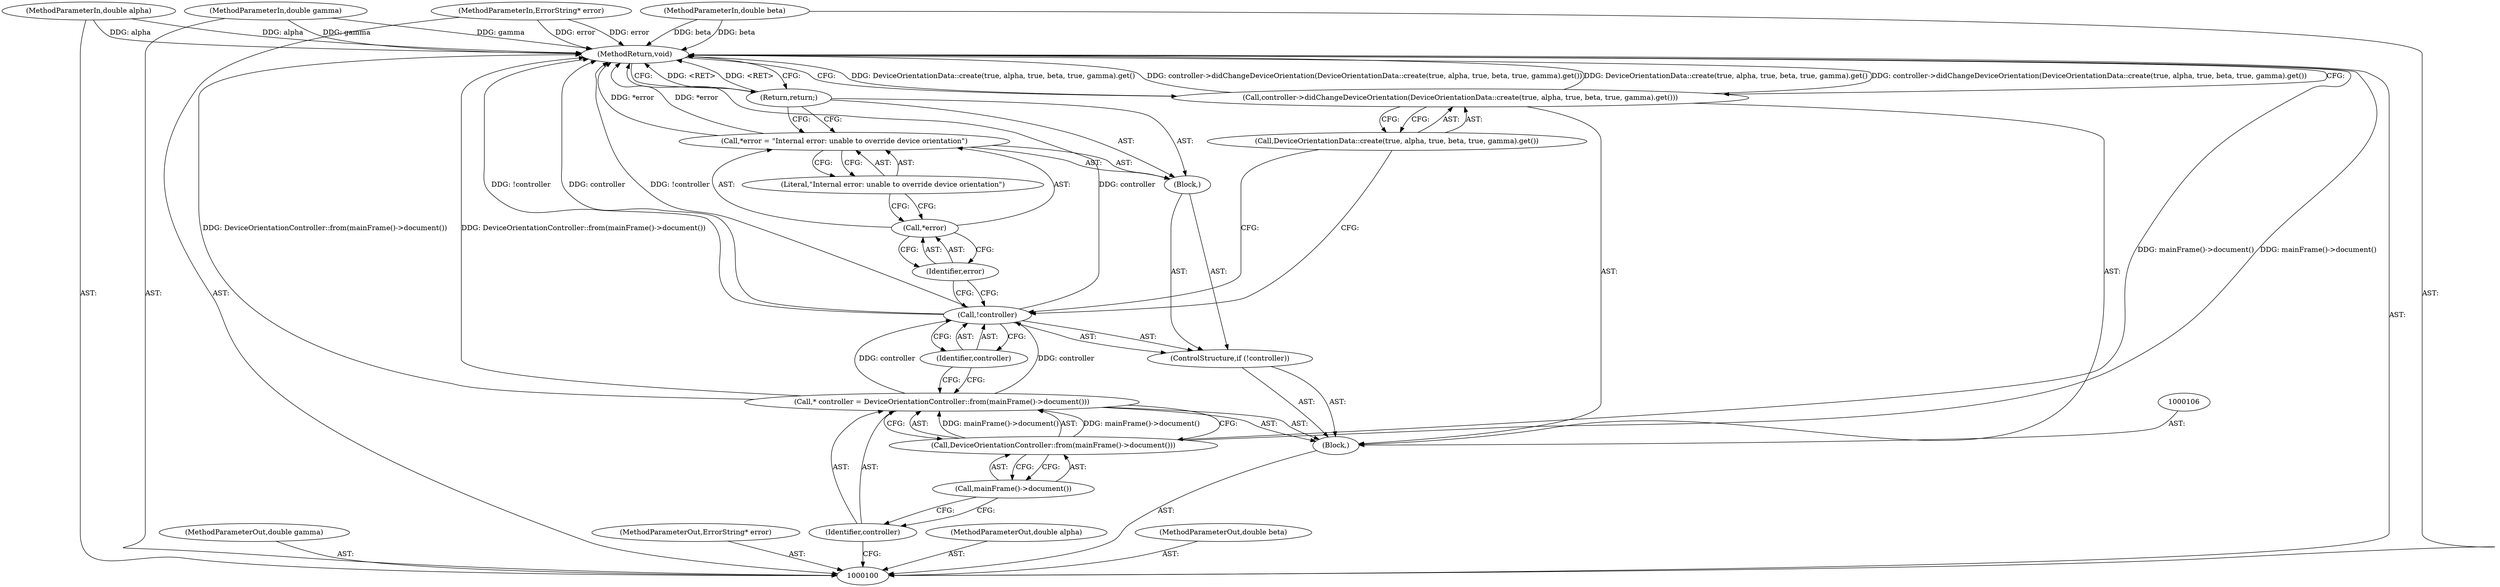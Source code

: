 digraph "1_Chrome_da5e5f78f02bc0af5ddc5694090defbef7853af1_0" {
"1000122" [label="(MethodReturn,void)"];
"1000104" [label="(MethodParameterIn,double gamma)"];
"1000159" [label="(MethodParameterOut,double gamma)"];
"1000101" [label="(MethodParameterIn,ErrorString* error)"];
"1000156" [label="(MethodParameterOut,ErrorString* error)"];
"1000102" [label="(MethodParameterIn,double alpha)"];
"1000157" [label="(MethodParameterOut,double alpha)"];
"1000103" [label="(MethodParameterIn,double beta)"];
"1000158" [label="(MethodParameterOut,double beta)"];
"1000105" [label="(Block,)"];
"1000107" [label="(Call,* controller = DeviceOrientationController::from(mainFrame()->document()))"];
"1000108" [label="(Identifier,controller)"];
"1000109" [label="(Call,DeviceOrientationController::from(mainFrame()->document()))"];
"1000110" [label="(Call,mainFrame()->document())"];
"1000114" [label="(Block,)"];
"1000111" [label="(ControlStructure,if (!controller))"];
"1000112" [label="(Call,!controller)"];
"1000113" [label="(Identifier,controller)"];
"1000118" [label="(Literal,\"Internal error: unable to override device orientation\")"];
"1000115" [label="(Call,*error = \"Internal error: unable to override device orientation\")"];
"1000116" [label="(Call,*error)"];
"1000117" [label="(Identifier,error)"];
"1000119" [label="(Return,return;)"];
"1000120" [label="(Call,controller->didChangeDeviceOrientation(DeviceOrientationData::create(true, alpha, true, beta, true, gamma).get()))"];
"1000121" [label="(Call,DeviceOrientationData::create(true, alpha, true, beta, true, gamma).get())"];
"1000122" -> "1000100"  [label="AST: "];
"1000122" -> "1000119"  [label="CFG: "];
"1000122" -> "1000120"  [label="CFG: "];
"1000104" -> "1000122"  [label="DDG: gamma"];
"1000103" -> "1000122"  [label="DDG: beta"];
"1000115" -> "1000122"  [label="DDG: *error"];
"1000107" -> "1000122"  [label="DDG: DeviceOrientationController::from(mainFrame()->document())"];
"1000120" -> "1000122"  [label="DDG: DeviceOrientationData::create(true, alpha, true, beta, true, gamma).get()"];
"1000120" -> "1000122"  [label="DDG: controller->didChangeDeviceOrientation(DeviceOrientationData::create(true, alpha, true, beta, true, gamma).get())"];
"1000102" -> "1000122"  [label="DDG: alpha"];
"1000112" -> "1000122"  [label="DDG: !controller"];
"1000112" -> "1000122"  [label="DDG: controller"];
"1000101" -> "1000122"  [label="DDG: error"];
"1000109" -> "1000122"  [label="DDG: mainFrame()->document()"];
"1000119" -> "1000122"  [label="DDG: <RET>"];
"1000104" -> "1000100"  [label="AST: "];
"1000104" -> "1000122"  [label="DDG: gamma"];
"1000159" -> "1000100"  [label="AST: "];
"1000101" -> "1000100"  [label="AST: "];
"1000101" -> "1000122"  [label="DDG: error"];
"1000156" -> "1000100"  [label="AST: "];
"1000102" -> "1000100"  [label="AST: "];
"1000102" -> "1000122"  [label="DDG: alpha"];
"1000157" -> "1000100"  [label="AST: "];
"1000103" -> "1000100"  [label="AST: "];
"1000103" -> "1000122"  [label="DDG: beta"];
"1000158" -> "1000100"  [label="AST: "];
"1000105" -> "1000100"  [label="AST: "];
"1000106" -> "1000105"  [label="AST: "];
"1000107" -> "1000105"  [label="AST: "];
"1000111" -> "1000105"  [label="AST: "];
"1000120" -> "1000105"  [label="AST: "];
"1000107" -> "1000105"  [label="AST: "];
"1000107" -> "1000109"  [label="CFG: "];
"1000108" -> "1000107"  [label="AST: "];
"1000109" -> "1000107"  [label="AST: "];
"1000113" -> "1000107"  [label="CFG: "];
"1000107" -> "1000122"  [label="DDG: DeviceOrientationController::from(mainFrame()->document())"];
"1000109" -> "1000107"  [label="DDG: mainFrame()->document()"];
"1000107" -> "1000112"  [label="DDG: controller"];
"1000108" -> "1000107"  [label="AST: "];
"1000108" -> "1000100"  [label="CFG: "];
"1000110" -> "1000108"  [label="CFG: "];
"1000109" -> "1000107"  [label="AST: "];
"1000109" -> "1000110"  [label="CFG: "];
"1000110" -> "1000109"  [label="AST: "];
"1000107" -> "1000109"  [label="CFG: "];
"1000109" -> "1000122"  [label="DDG: mainFrame()->document()"];
"1000109" -> "1000107"  [label="DDG: mainFrame()->document()"];
"1000110" -> "1000109"  [label="AST: "];
"1000110" -> "1000108"  [label="CFG: "];
"1000109" -> "1000110"  [label="CFG: "];
"1000114" -> "1000111"  [label="AST: "];
"1000115" -> "1000114"  [label="AST: "];
"1000119" -> "1000114"  [label="AST: "];
"1000111" -> "1000105"  [label="AST: "];
"1000112" -> "1000111"  [label="AST: "];
"1000114" -> "1000111"  [label="AST: "];
"1000112" -> "1000111"  [label="AST: "];
"1000112" -> "1000113"  [label="CFG: "];
"1000113" -> "1000112"  [label="AST: "];
"1000117" -> "1000112"  [label="CFG: "];
"1000121" -> "1000112"  [label="CFG: "];
"1000112" -> "1000122"  [label="DDG: !controller"];
"1000112" -> "1000122"  [label="DDG: controller"];
"1000107" -> "1000112"  [label="DDG: controller"];
"1000113" -> "1000112"  [label="AST: "];
"1000113" -> "1000107"  [label="CFG: "];
"1000112" -> "1000113"  [label="CFG: "];
"1000118" -> "1000115"  [label="AST: "];
"1000118" -> "1000116"  [label="CFG: "];
"1000115" -> "1000118"  [label="CFG: "];
"1000115" -> "1000114"  [label="AST: "];
"1000115" -> "1000118"  [label="CFG: "];
"1000116" -> "1000115"  [label="AST: "];
"1000118" -> "1000115"  [label="AST: "];
"1000119" -> "1000115"  [label="CFG: "];
"1000115" -> "1000122"  [label="DDG: *error"];
"1000116" -> "1000115"  [label="AST: "];
"1000116" -> "1000117"  [label="CFG: "];
"1000117" -> "1000116"  [label="AST: "];
"1000118" -> "1000116"  [label="CFG: "];
"1000117" -> "1000116"  [label="AST: "];
"1000117" -> "1000112"  [label="CFG: "];
"1000116" -> "1000117"  [label="CFG: "];
"1000119" -> "1000114"  [label="AST: "];
"1000119" -> "1000115"  [label="CFG: "];
"1000122" -> "1000119"  [label="CFG: "];
"1000119" -> "1000122"  [label="DDG: <RET>"];
"1000120" -> "1000105"  [label="AST: "];
"1000120" -> "1000121"  [label="CFG: "];
"1000121" -> "1000120"  [label="AST: "];
"1000122" -> "1000120"  [label="CFG: "];
"1000120" -> "1000122"  [label="DDG: DeviceOrientationData::create(true, alpha, true, beta, true, gamma).get()"];
"1000120" -> "1000122"  [label="DDG: controller->didChangeDeviceOrientation(DeviceOrientationData::create(true, alpha, true, beta, true, gamma).get())"];
"1000121" -> "1000120"  [label="AST: "];
"1000121" -> "1000112"  [label="CFG: "];
"1000120" -> "1000121"  [label="CFG: "];
}
